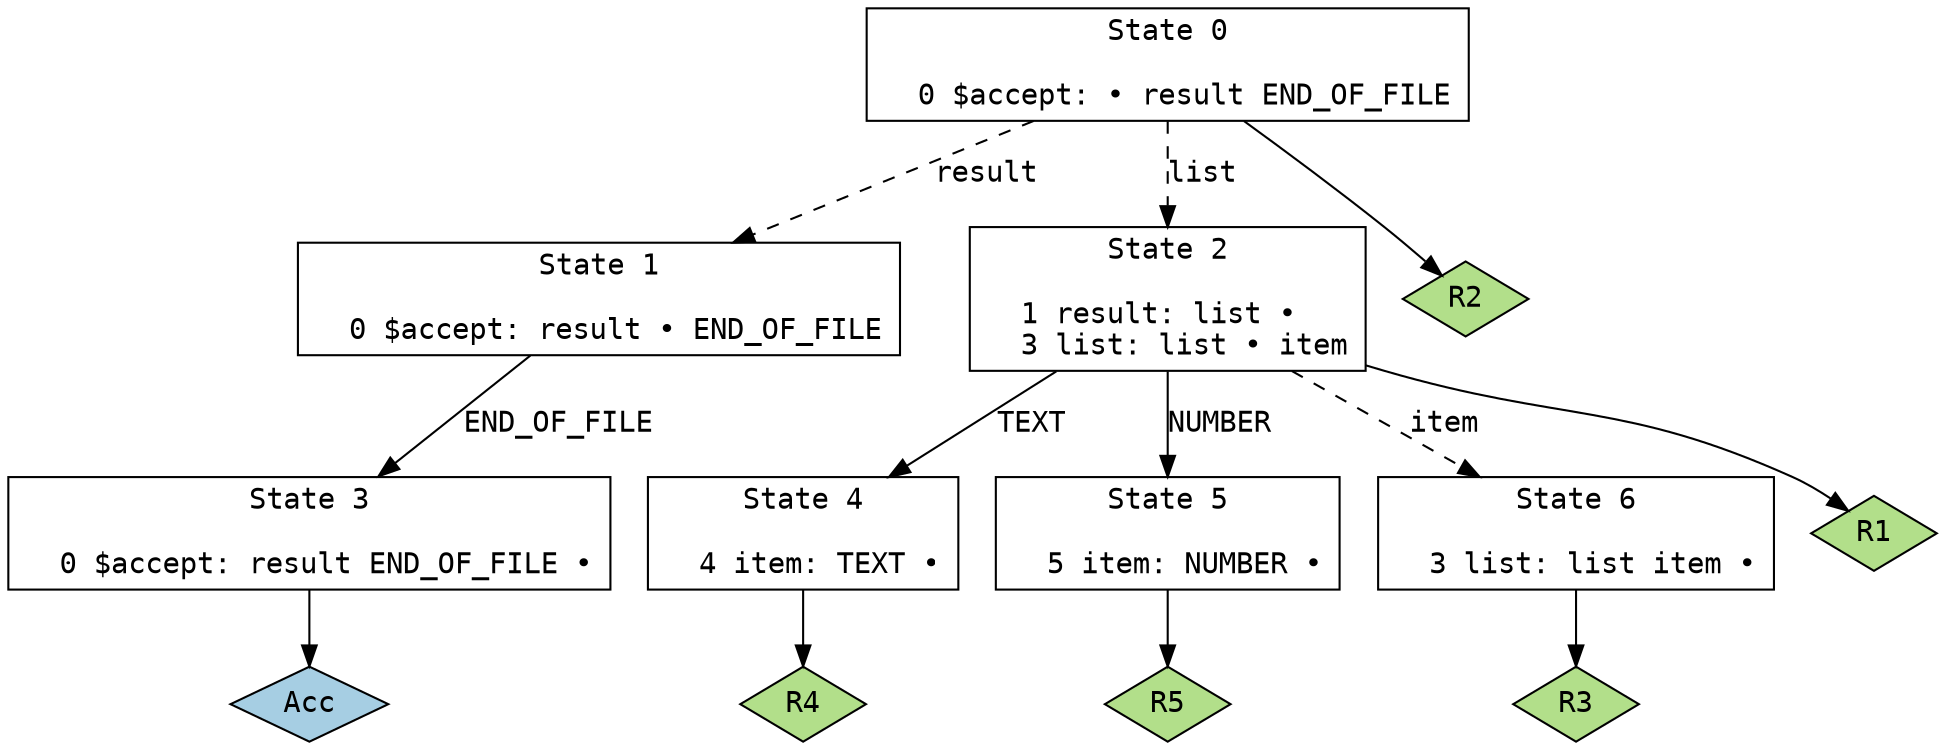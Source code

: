 // Generated by GNU Bison 3.8.2.
// Report bugs to <bug-bison@gnu.org>.
// Home page: <https://www.gnu.org/software/bison/>.

digraph "variant-11.yy"
{
  node [fontname = courier, shape = box, colorscheme = paired6]
  edge [fontname = courier]

  0 [label="State 0\n\l  0 $accept: • result END_OF_FILE\l"]
  0 -> 1 [style=dashed label="result"]
  0 -> 2 [style=dashed label="list"]
  0 -> "0R2" [style=solid]
 "0R2" [label="R2", fillcolor=3, shape=diamond, style=filled]
  1 [label="State 1\n\l  0 $accept: result • END_OF_FILE\l"]
  1 -> 3 [style=solid label="END_OF_FILE"]
  2 [label="State 2\n\l  1 result: list •\l  3 list: list • item\l"]
  2 -> 4 [style=solid label="TEXT"]
  2 -> 5 [style=solid label="NUMBER"]
  2 -> 6 [style=dashed label="item"]
  2 -> "2R1" [style=solid]
 "2R1" [label="R1", fillcolor=3, shape=diamond, style=filled]
  3 [label="State 3\n\l  0 $accept: result END_OF_FILE •\l"]
  3 -> "3R0" [style=solid]
 "3R0" [label="Acc", fillcolor=1, shape=diamond, style=filled]
  4 [label="State 4\n\l  4 item: TEXT •\l"]
  4 -> "4R4" [style=solid]
 "4R4" [label="R4", fillcolor=3, shape=diamond, style=filled]
  5 [label="State 5\n\l  5 item: NUMBER •\l"]
  5 -> "5R5" [style=solid]
 "5R5" [label="R5", fillcolor=3, shape=diamond, style=filled]
  6 [label="State 6\n\l  3 list: list item •\l"]
  6 -> "6R3" [style=solid]
 "6R3" [label="R3", fillcolor=3, shape=diamond, style=filled]
}
